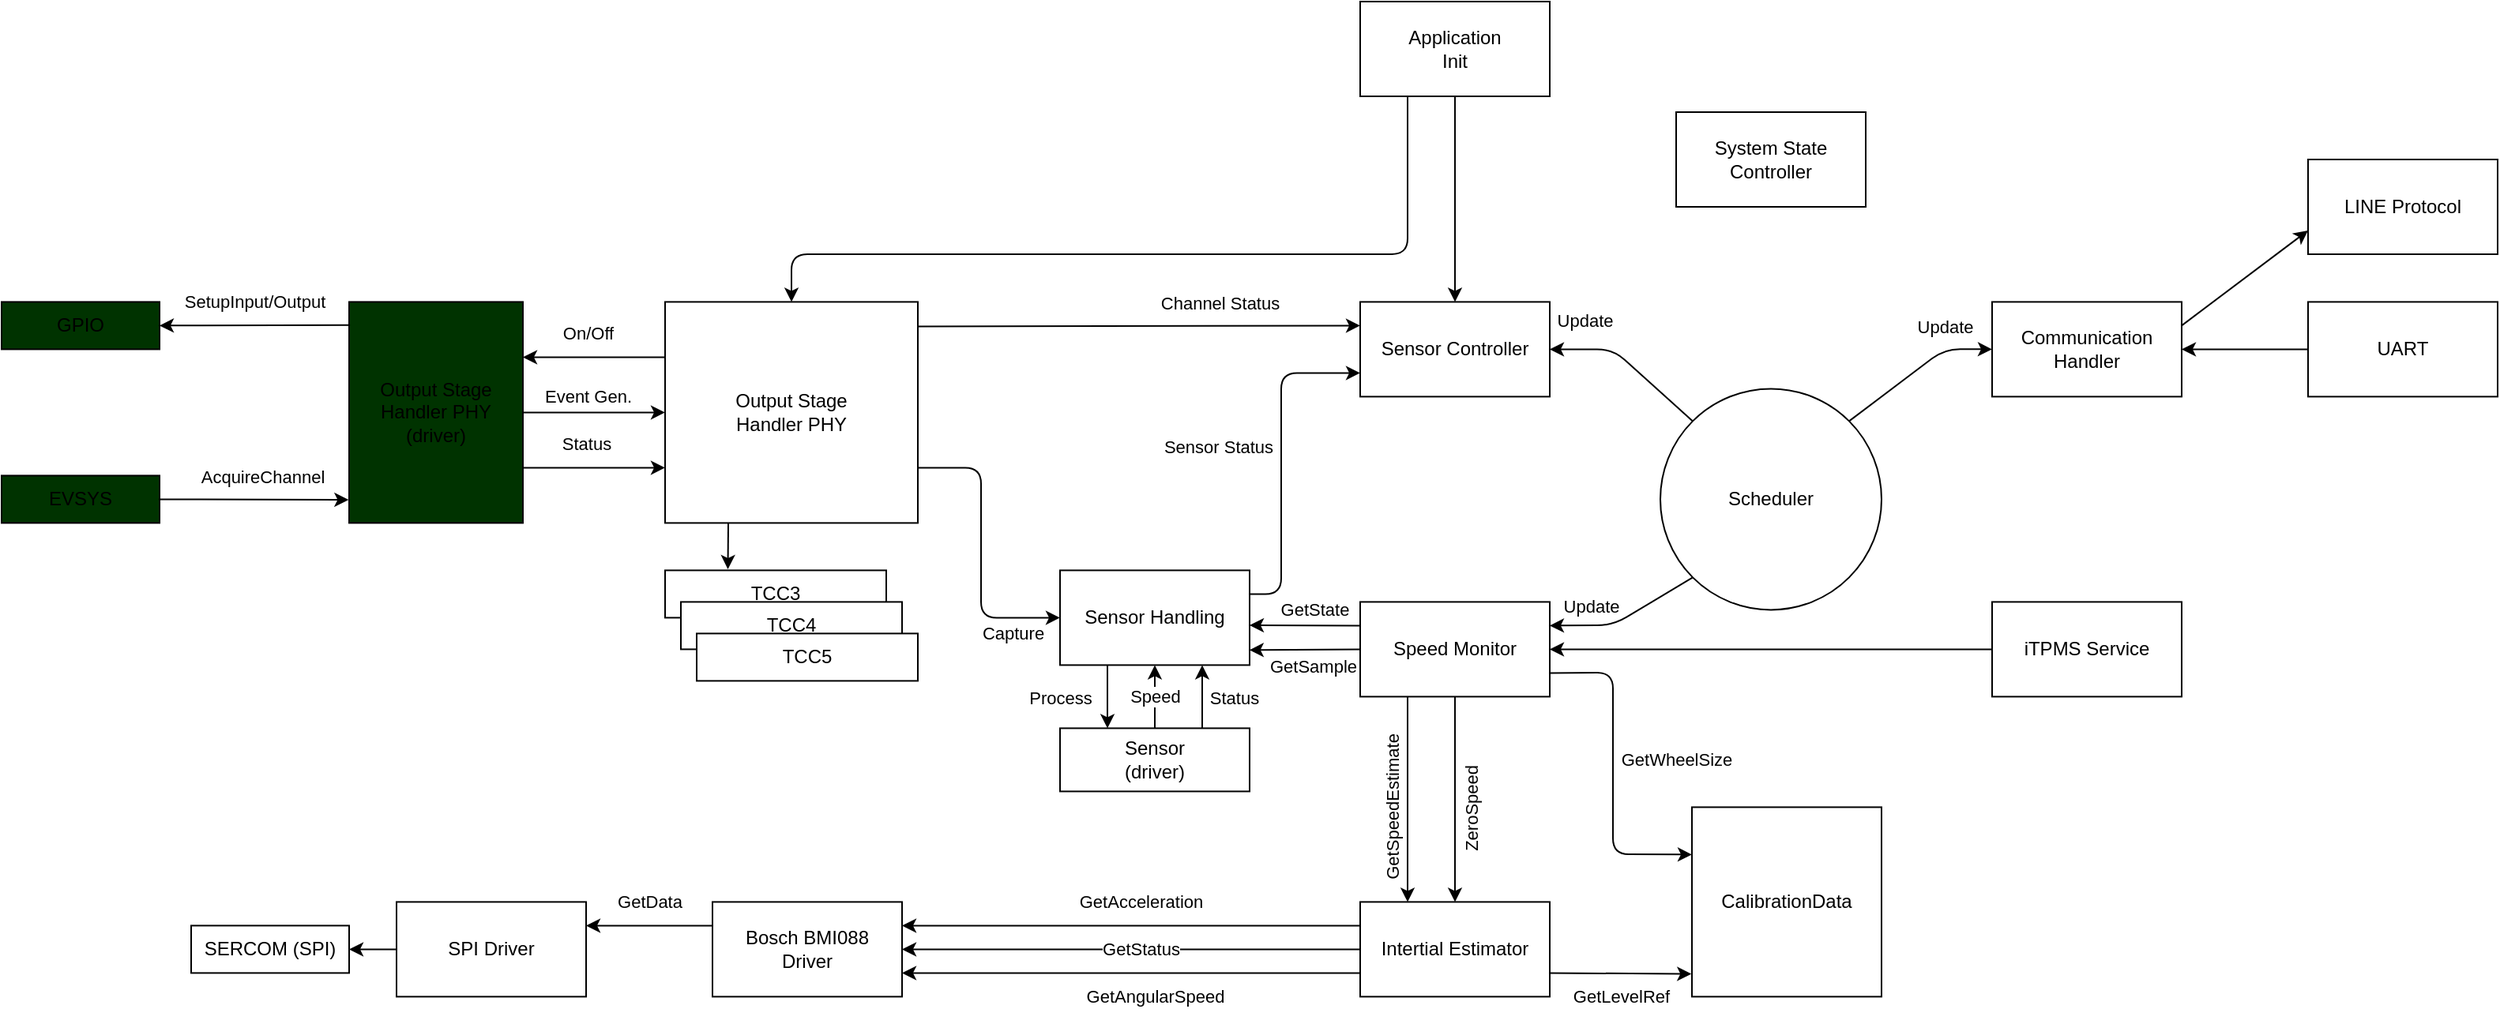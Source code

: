 <mxfile>
    <diagram id="AlEW_uBdbPDaVxX-R11b" name="Page-1">
        <mxGraphModel dx="1566" dy="760" grid="1" gridSize="10" guides="1" tooltips="1" connect="1" arrows="1" fold="1" page="0" pageScale="1" pageWidth="850" pageHeight="1100" math="0" shadow="0">
            <root>
                <mxCell id="0"/>
                <mxCell id="1" parent="0"/>
                <mxCell id="9" style="edgeStyle=none;html=1;exitX=1;exitY=0.5;exitDx=0;exitDy=0;entryX=0;entryY=0.5;entryDx=0;entryDy=0;" parent="1" source="2" target="3" edge="1">
                    <mxGeometry relative="1" as="geometry"/>
                </mxCell>
                <mxCell id="10" value="Event Gen." style="edgeLabel;html=1;align=center;verticalAlign=middle;resizable=0;points=[];" parent="9" vertex="1" connectable="0">
                    <mxGeometry x="0.142" relative="1" as="geometry">
                        <mxPoint x="-11" y="-10" as="offset"/>
                    </mxGeometry>
                </mxCell>
                <mxCell id="11" style="edgeStyle=none;html=1;exitX=1;exitY=0.75;exitDx=0;exitDy=0;entryX=0;entryY=0.75;entryDx=0;entryDy=0;" parent="1" source="2" target="3" edge="1">
                    <mxGeometry relative="1" as="geometry"/>
                </mxCell>
                <mxCell id="12" value="Status" style="edgeLabel;html=1;align=center;verticalAlign=middle;resizable=0;points=[];" parent="11" vertex="1" connectable="0">
                    <mxGeometry x="0.16" y="-1" relative="1" as="geometry">
                        <mxPoint x="-12" y="-16" as="offset"/>
                    </mxGeometry>
                </mxCell>
                <mxCell id="17" style="edgeStyle=none;html=1;exitX=0.009;exitY=0.105;exitDx=0;exitDy=0;entryX=1;entryY=0.5;entryDx=0;entryDy=0;exitPerimeter=0;" parent="1" source="2" target="13" edge="1">
                    <mxGeometry relative="1" as="geometry"/>
                </mxCell>
                <mxCell id="21" value="SetupInput/Output" style="edgeLabel;html=1;align=center;verticalAlign=middle;resizable=0;points=[];" parent="17" vertex="1" connectable="0">
                    <mxGeometry x="-0.352" y="1" relative="1" as="geometry">
                        <mxPoint x="-22" y="-16" as="offset"/>
                    </mxGeometry>
                </mxCell>
                <mxCell id="2" value="Output Stage&lt;br&gt;Handler PHY&lt;br&gt;(driver)" style="rounded=0;whiteSpace=wrap;html=1;fillColor=#003300;" parent="1" vertex="1">
                    <mxGeometry x="470" y="320.2" width="110" height="140" as="geometry"/>
                </mxCell>
                <mxCell id="7" style="edgeStyle=none;html=1;exitX=0;exitY=0.25;exitDx=0;exitDy=0;entryX=1;entryY=0.25;entryDx=0;entryDy=0;" parent="1" source="3" target="2" edge="1">
                    <mxGeometry relative="1" as="geometry"/>
                </mxCell>
                <mxCell id="8" value="On/Off" style="edgeLabel;html=1;align=center;verticalAlign=middle;resizable=0;points=[];" parent="7" vertex="1" connectable="0">
                    <mxGeometry x="-0.433" y="4" relative="1" as="geometry">
                        <mxPoint x="-24" y="-19" as="offset"/>
                    </mxGeometry>
                </mxCell>
                <mxCell id="26" style="edgeStyle=none;html=1;exitX=1;exitY=0.75;exitDx=0;exitDy=0;entryX=0;entryY=0.5;entryDx=0;entryDy=0;" parent="1" source="3" target="23" edge="1">
                    <mxGeometry relative="1" as="geometry">
                        <Array as="points">
                            <mxPoint x="870" y="425.2"/>
                            <mxPoint x="870" y="520.2"/>
                        </Array>
                    </mxGeometry>
                </mxCell>
                <mxCell id="27" value="Capture" style="edgeLabel;html=1;align=center;verticalAlign=middle;resizable=0;points=[];" parent="26" vertex="1" connectable="0">
                    <mxGeometry x="-0.166" y="1" relative="1" as="geometry">
                        <mxPoint x="19" y="68" as="offset"/>
                    </mxGeometry>
                </mxCell>
                <mxCell id="29" style="edgeStyle=none;html=1;entryX=0;entryY=0.25;entryDx=0;entryDy=0;exitX=0.995;exitY=0.111;exitDx=0;exitDy=0;exitPerimeter=0;" parent="1" source="3" target="25" edge="1">
                    <mxGeometry relative="1" as="geometry">
                        <mxPoint x="830" y="330.2" as="sourcePoint"/>
                    </mxGeometry>
                </mxCell>
                <mxCell id="30" value="Channel Status" style="edgeLabel;html=1;align=center;verticalAlign=middle;resizable=0;points=[];" parent="29" vertex="1" connectable="0">
                    <mxGeometry x="-0.292" y="-3" relative="1" as="geometry">
                        <mxPoint x="92" y="-18" as="offset"/>
                    </mxGeometry>
                </mxCell>
                <mxCell id="55" style="edgeStyle=none;html=1;exitX=0.25;exitY=1;exitDx=0;exitDy=0;entryX=0.284;entryY=-0.024;entryDx=0;entryDy=0;entryPerimeter=0;" parent="1" source="3" target="4" edge="1">
                    <mxGeometry relative="1" as="geometry"/>
                </mxCell>
                <mxCell id="3" value="Output Stage&lt;br&gt;Handler PHY" style="rounded=0;whiteSpace=wrap;html=1;" parent="1" vertex="1">
                    <mxGeometry x="670" y="320.2" width="160" height="140" as="geometry"/>
                </mxCell>
                <mxCell id="4" value="TCC3" style="rounded=0;whiteSpace=wrap;html=1;" parent="1" vertex="1">
                    <mxGeometry x="670" y="490.2" width="140" height="30" as="geometry"/>
                </mxCell>
                <mxCell id="5" value="TCC4" style="rounded=0;whiteSpace=wrap;html=1;" parent="1" vertex="1">
                    <mxGeometry x="680" y="510.2" width="140" height="30" as="geometry"/>
                </mxCell>
                <mxCell id="6" value="TCC5" style="rounded=0;whiteSpace=wrap;html=1;" parent="1" vertex="1">
                    <mxGeometry x="690" y="530.2" width="140" height="30" as="geometry"/>
                </mxCell>
                <mxCell id="13" value="GPIO" style="rounded=0;whiteSpace=wrap;html=1;fillColor=#003300;" parent="1" vertex="1">
                    <mxGeometry x="250" y="320.2" width="100" height="30" as="geometry"/>
                </mxCell>
                <mxCell id="19" style="edgeStyle=none;html=1;exitX=1;exitY=0.5;exitDx=0;exitDy=0;entryX=-0.003;entryY=0.895;entryDx=0;entryDy=0;entryPerimeter=0;" parent="1" source="16" target="2" edge="1">
                    <mxGeometry relative="1" as="geometry"/>
                </mxCell>
                <mxCell id="20" value="AcquireChannel" style="edgeLabel;html=1;align=center;verticalAlign=middle;resizable=0;points=[];" parent="19" vertex="1" connectable="0">
                    <mxGeometry x="0.464" y="-1" relative="1" as="geometry">
                        <mxPoint x="-23" y="-16" as="offset"/>
                    </mxGeometry>
                </mxCell>
                <mxCell id="16" value="EVSYS" style="rounded=0;whiteSpace=wrap;html=1;fillColor=#003300;" parent="1" vertex="1">
                    <mxGeometry x="250" y="430.2" width="100" height="30" as="geometry"/>
                </mxCell>
                <mxCell id="28" style="edgeStyle=none;html=1;exitX=1;exitY=0.25;exitDx=0;exitDy=0;entryX=0;entryY=0.75;entryDx=0;entryDy=0;" parent="1" source="23" target="25" edge="1">
                    <mxGeometry relative="1" as="geometry">
                        <Array as="points">
                            <mxPoint x="1060" y="505.2"/>
                            <mxPoint x="1060" y="365.2"/>
                        </Array>
                    </mxGeometry>
                </mxCell>
                <mxCell id="31" value="Sensor Status" style="edgeLabel;html=1;align=center;verticalAlign=middle;resizable=0;points=[];" parent="28" vertex="1" connectable="0">
                    <mxGeometry x="0.222" y="3" relative="1" as="geometry">
                        <mxPoint x="-37" y="15" as="offset"/>
                    </mxGeometry>
                </mxCell>
                <mxCell id="32" style="edgeStyle=none;html=1;exitX=0.25;exitY=1;exitDx=0;exitDy=0;entryX=0.25;entryY=0;entryDx=0;entryDy=0;" parent="1" source="23" target="24" edge="1">
                    <mxGeometry relative="1" as="geometry"/>
                </mxCell>
                <mxCell id="34" value="Process" style="edgeLabel;html=1;align=center;verticalAlign=middle;resizable=0;points=[];" parent="32" vertex="1" connectable="0">
                    <mxGeometry x="0.326" y="-1" relative="1" as="geometry">
                        <mxPoint x="-29" y="-6" as="offset"/>
                    </mxGeometry>
                </mxCell>
                <mxCell id="23" value="Sensor Handling" style="rounded=0;whiteSpace=wrap;html=1;" parent="1" vertex="1">
                    <mxGeometry x="920" y="490.2" width="120" height="60" as="geometry"/>
                </mxCell>
                <mxCell id="33" style="edgeStyle=none;html=1;exitX=0.75;exitY=0;exitDx=0;exitDy=0;entryX=0.75;entryY=1;entryDx=0;entryDy=0;" parent="1" source="24" target="23" edge="1">
                    <mxGeometry relative="1" as="geometry"/>
                </mxCell>
                <mxCell id="37" value="Status" style="edgeLabel;html=1;align=center;verticalAlign=middle;resizable=0;points=[];" parent="33" vertex="1" connectable="0">
                    <mxGeometry x="-0.22" y="-1" relative="1" as="geometry">
                        <mxPoint x="19" y="-4" as="offset"/>
                    </mxGeometry>
                </mxCell>
                <mxCell id="35" style="edgeStyle=none;html=1;exitX=0.5;exitY=0;exitDx=0;exitDy=0;entryX=0.5;entryY=1;entryDx=0;entryDy=0;" parent="1" source="24" target="23" edge="1">
                    <mxGeometry relative="1" as="geometry"/>
                </mxCell>
                <mxCell id="36" value="Speed" style="edgeLabel;html=1;align=center;verticalAlign=middle;resizable=0;points=[];" parent="35" vertex="1" connectable="0">
                    <mxGeometry x="-0.38" relative="1" as="geometry">
                        <mxPoint y="-8" as="offset"/>
                    </mxGeometry>
                </mxCell>
                <mxCell id="24" value="Sensor&lt;br&gt;(driver)" style="rounded=0;whiteSpace=wrap;html=1;" parent="1" vertex="1">
                    <mxGeometry x="920" y="590.2" width="120" height="40" as="geometry"/>
                </mxCell>
                <mxCell id="25" value="Sensor Controller" style="rounded=0;whiteSpace=wrap;html=1;" parent="1" vertex="1">
                    <mxGeometry x="1110" y="320.2" width="120" height="60" as="geometry"/>
                </mxCell>
                <mxCell id="41" style="edgeStyle=none;html=1;exitX=0;exitY=0;exitDx=0;exitDy=0;entryX=1;entryY=0.5;entryDx=0;entryDy=0;" parent="1" source="40" target="25" edge="1">
                    <mxGeometry relative="1" as="geometry">
                        <Array as="points">
                            <mxPoint x="1270" y="350.2"/>
                        </Array>
                    </mxGeometry>
                </mxCell>
                <mxCell id="42" value="Update" style="edgeLabel;html=1;align=center;verticalAlign=middle;resizable=0;points=[];" parent="41" vertex="1" connectable="0">
                    <mxGeometry x="0.224" y="1" relative="1" as="geometry">
                        <mxPoint x="-19" y="-21" as="offset"/>
                    </mxGeometry>
                </mxCell>
                <mxCell id="44" style="edgeStyle=none;html=1;exitX=0;exitY=1;exitDx=0;exitDy=0;entryX=1;entryY=0.25;entryDx=0;entryDy=0;" parent="1" source="40" target="43" edge="1">
                    <mxGeometry relative="1" as="geometry">
                        <Array as="points">
                            <mxPoint x="1270" y="525"/>
                        </Array>
                    </mxGeometry>
                </mxCell>
                <mxCell id="47" value="Update" style="edgeLabel;html=1;align=center;verticalAlign=middle;resizable=0;points=[];" parent="44" vertex="1" connectable="0">
                    <mxGeometry x="0.338" y="-1" relative="1" as="geometry">
                        <mxPoint x="-7" y="-11" as="offset"/>
                    </mxGeometry>
                </mxCell>
                <mxCell id="78" style="edgeStyle=none;html=1;exitX=1;exitY=0;exitDx=0;exitDy=0;entryX=0;entryY=0.5;entryDx=0;entryDy=0;" parent="1" source="40" target="77" edge="1">
                    <mxGeometry relative="1" as="geometry">
                        <Array as="points">
                            <mxPoint x="1480" y="350"/>
                        </Array>
                    </mxGeometry>
                </mxCell>
                <mxCell id="79" value="Update" style="edgeLabel;html=1;align=center;verticalAlign=middle;resizable=0;points=[];" parent="78" vertex="1" connectable="0">
                    <mxGeometry x="0.223" y="-2" relative="1" as="geometry">
                        <mxPoint x="8" y="-23" as="offset"/>
                    </mxGeometry>
                </mxCell>
                <mxCell id="40" value="Scheduler" style="ellipse;whiteSpace=wrap;html=1;aspect=fixed;" parent="1" vertex="1">
                    <mxGeometry x="1300" y="375.2" width="140" height="140" as="geometry"/>
                </mxCell>
                <mxCell id="52" style="edgeStyle=none;html=1;exitX=0;exitY=0.5;exitDx=0;exitDy=0;entryX=0.999;entryY=0.841;entryDx=0;entryDy=0;entryPerimeter=0;" parent="1" source="43" target="23" edge="1">
                    <mxGeometry relative="1" as="geometry"/>
                </mxCell>
                <mxCell id="54" value="GetSample" style="edgeLabel;html=1;align=center;verticalAlign=middle;resizable=0;points=[];rotation=0;" parent="52" vertex="1" connectable="0">
                    <mxGeometry x="-0.368" relative="1" as="geometry">
                        <mxPoint x="-8" y="10" as="offset"/>
                    </mxGeometry>
                </mxCell>
                <mxCell id="63" style="edgeStyle=none;html=1;exitX=0.25;exitY=1;exitDx=0;exitDy=0;entryX=0.25;entryY=0;entryDx=0;entryDy=0;" parent="1" source="43" target="57" edge="1">
                    <mxGeometry relative="1" as="geometry"/>
                </mxCell>
                <mxCell id="65" value="GetSpeedEstimate" style="edgeLabel;html=1;align=center;verticalAlign=middle;resizable=0;points=[];rotation=-90;" parent="63" vertex="1" connectable="0">
                    <mxGeometry x="0.402" y="-1" relative="1" as="geometry">
                        <mxPoint x="-9" y="-21" as="offset"/>
                    </mxGeometry>
                </mxCell>
                <mxCell id="64" style="edgeStyle=none;html=1;exitX=0.5;exitY=1;exitDx=0;exitDy=0;entryX=0.5;entryY=0;entryDx=0;entryDy=0;" parent="1" source="43" target="57" edge="1">
                    <mxGeometry relative="1" as="geometry"/>
                </mxCell>
                <mxCell id="66" value="ZeroSpeed" style="edgeLabel;html=1;align=center;verticalAlign=middle;resizable=0;points=[];rotation=-90;" parent="64" vertex="1" connectable="0">
                    <mxGeometry x="-0.249" y="3" relative="1" as="geometry">
                        <mxPoint x="7" y="22" as="offset"/>
                    </mxGeometry>
                </mxCell>
                <mxCell id="75" style="edgeStyle=none;html=1;exitX=1;exitY=0.75;exitDx=0;exitDy=0;entryX=0;entryY=0.25;entryDx=0;entryDy=0;" parent="1" source="43" target="71" edge="1">
                    <mxGeometry relative="1" as="geometry">
                        <Array as="points">
                            <mxPoint x="1270" y="555"/>
                            <mxPoint x="1270" y="670"/>
                        </Array>
                    </mxGeometry>
                </mxCell>
                <mxCell id="76" value="GetWheelSize" style="edgeLabel;html=1;align=center;verticalAlign=middle;resizable=0;points=[];" parent="75" vertex="1" connectable="0">
                    <mxGeometry x="-0.17" y="1" relative="1" as="geometry">
                        <mxPoint x="39" y="10" as="offset"/>
                    </mxGeometry>
                </mxCell>
                <mxCell id="92" style="edgeStyle=none;html=1;exitX=0;exitY=0.25;exitDx=0;exitDy=0;" parent="1" source="43" edge="1">
                    <mxGeometry relative="1" as="geometry">
                        <mxPoint x="1040" y="525" as="targetPoint"/>
                    </mxGeometry>
                </mxCell>
                <mxCell id="93" value="GetState" style="edgeLabel;html=1;align=center;verticalAlign=middle;resizable=0;points=[];" parent="92" vertex="1" connectable="0">
                    <mxGeometry x="0.249" y="1" relative="1" as="geometry">
                        <mxPoint x="14" y="-11" as="offset"/>
                    </mxGeometry>
                </mxCell>
                <mxCell id="43" value="Speed Monitor" style="rounded=0;whiteSpace=wrap;html=1;" parent="1" vertex="1">
                    <mxGeometry x="1110" y="510.2" width="120" height="60" as="geometry"/>
                </mxCell>
                <mxCell id="45" value="SERCOM (SPI)" style="rounded=0;whiteSpace=wrap;html=1;" parent="1" vertex="1">
                    <mxGeometry x="370" y="715.2" width="100" height="30" as="geometry"/>
                </mxCell>
                <mxCell id="67" style="edgeStyle=none;html=1;exitX=0;exitY=0.5;exitDx=0;exitDy=0;entryX=1;entryY=0.5;entryDx=0;entryDy=0;" parent="1" source="46" target="45" edge="1">
                    <mxGeometry relative="1" as="geometry"/>
                </mxCell>
                <mxCell id="46" value="SPI Driver" style="rounded=0;whiteSpace=wrap;html=1;" parent="1" vertex="1">
                    <mxGeometry x="500" y="700.2" width="120" height="60" as="geometry"/>
                </mxCell>
                <mxCell id="56" style="edgeStyle=none;html=1;exitX=0;exitY=0.25;exitDx=0;exitDy=0;entryX=1;entryY=0.25;entryDx=0;entryDy=0;" parent="1" source="50" target="46" edge="1">
                    <mxGeometry relative="1" as="geometry"/>
                </mxCell>
                <mxCell id="68" value="GetData" style="edgeLabel;html=1;align=center;verticalAlign=middle;resizable=0;points=[];" parent="56" vertex="1" connectable="0">
                    <mxGeometry x="0.29" y="1" relative="1" as="geometry">
                        <mxPoint x="11" y="-16" as="offset"/>
                    </mxGeometry>
                </mxCell>
                <mxCell id="50" value="Bosch BMI088&lt;br&gt;Driver" style="rounded=0;whiteSpace=wrap;html=1;" parent="1" vertex="1">
                    <mxGeometry x="700" y="700.2" width="120" height="60" as="geometry"/>
                </mxCell>
                <mxCell id="59" style="edgeStyle=none;html=1;exitX=0;exitY=0.25;exitDx=0;exitDy=0;entryX=1;entryY=0.25;entryDx=0;entryDy=0;" parent="1" source="57" target="50" edge="1">
                    <mxGeometry relative="1" as="geometry"/>
                </mxCell>
                <mxCell id="61" value="GetAcceleration" style="edgeLabel;html=1;align=center;verticalAlign=middle;resizable=0;points=[];" parent="59" vertex="1" connectable="0">
                    <mxGeometry x="-0.209" y="2" relative="1" as="geometry">
                        <mxPoint x="-25" y="-17" as="offset"/>
                    </mxGeometry>
                </mxCell>
                <mxCell id="60" style="edgeStyle=none;html=1;exitX=0;exitY=0.75;exitDx=0;exitDy=0;entryX=1;entryY=0.75;entryDx=0;entryDy=0;" parent="1" source="57" target="50" edge="1">
                    <mxGeometry relative="1" as="geometry"/>
                </mxCell>
                <mxCell id="62" value="GetAngularSpeed" style="edgeLabel;html=1;align=center;verticalAlign=middle;resizable=0;points=[];" parent="60" vertex="1" connectable="0">
                    <mxGeometry x="-0.324" relative="1" as="geometry">
                        <mxPoint x="-32" y="15" as="offset"/>
                    </mxGeometry>
                </mxCell>
                <mxCell id="69" style="edgeStyle=none;html=1;exitX=0;exitY=0.5;exitDx=0;exitDy=0;entryX=1;entryY=0.5;entryDx=0;entryDy=0;" parent="1" source="57" target="50" edge="1">
                    <mxGeometry relative="1" as="geometry"/>
                </mxCell>
                <mxCell id="70" value="GetStatus" style="edgeLabel;html=1;align=center;verticalAlign=middle;resizable=0;points=[];" parent="69" vertex="1" connectable="0">
                    <mxGeometry x="-0.395" y="4" relative="1" as="geometry">
                        <mxPoint x="-52" y="-4" as="offset"/>
                    </mxGeometry>
                </mxCell>
                <mxCell id="73" style="edgeStyle=none;html=1;exitX=1;exitY=0.75;exitDx=0;exitDy=0;entryX=-0.003;entryY=0.88;entryDx=0;entryDy=0;entryPerimeter=0;" parent="1" source="57" target="71" edge="1">
                    <mxGeometry relative="1" as="geometry"/>
                </mxCell>
                <mxCell id="74" value="GetLevelRef" style="edgeLabel;html=1;align=center;verticalAlign=middle;resizable=0;points=[];" parent="73" vertex="1" connectable="0">
                    <mxGeometry x="0.535" y="-3" relative="1" as="geometry">
                        <mxPoint x="-24" y="11" as="offset"/>
                    </mxGeometry>
                </mxCell>
                <mxCell id="57" value="Intertial Estimator" style="rounded=0;whiteSpace=wrap;html=1;" parent="1" vertex="1">
                    <mxGeometry x="1110" y="700.2" width="120" height="60" as="geometry"/>
                </mxCell>
                <mxCell id="71" value="CalibrationData" style="rounded=0;whiteSpace=wrap;html=1;" parent="1" vertex="1">
                    <mxGeometry x="1320" y="640.2" width="120" height="120" as="geometry"/>
                </mxCell>
                <mxCell id="88" style="edgeStyle=none;html=1;exitX=1;exitY=0.25;exitDx=0;exitDy=0;entryX=0;entryY=0.75;entryDx=0;entryDy=0;" parent="1" source="77" target="86" edge="1">
                    <mxGeometry relative="1" as="geometry"/>
                </mxCell>
                <mxCell id="77" value="Communication&lt;br&gt;Handler" style="rounded=0;whiteSpace=wrap;html=1;" parent="1" vertex="1">
                    <mxGeometry x="1510" y="320.2" width="120" height="60" as="geometry"/>
                </mxCell>
                <mxCell id="82" style="edgeStyle=none;html=1;exitX=0;exitY=0.5;exitDx=0;exitDy=0;entryX=1;entryY=0.5;entryDx=0;entryDy=0;" parent="1" source="80" target="43" edge="1">
                    <mxGeometry relative="1" as="geometry"/>
                </mxCell>
                <mxCell id="80" value="iTPMS Service" style="rounded=0;whiteSpace=wrap;html=1;" parent="1" vertex="1">
                    <mxGeometry x="1510" y="510.2" width="120" height="60" as="geometry"/>
                </mxCell>
                <mxCell id="81" value="System State&lt;br&gt;Controller" style="rounded=0;whiteSpace=wrap;html=1;" parent="1" vertex="1">
                    <mxGeometry x="1310" y="200" width="120" height="60" as="geometry"/>
                </mxCell>
                <mxCell id="91" style="edgeStyle=none;html=1;exitX=0.5;exitY=1;exitDx=0;exitDy=0;entryX=0.5;entryY=0;entryDx=0;entryDy=0;" parent="1" source="83" target="25" edge="1">
                    <mxGeometry relative="1" as="geometry"/>
                </mxCell>
                <mxCell id="94" style="edgeStyle=none;html=1;exitX=0.25;exitY=1;exitDx=0;exitDy=0;entryX=0.5;entryY=0;entryDx=0;entryDy=0;" edge="1" parent="1" source="83" target="3">
                    <mxGeometry relative="1" as="geometry">
                        <Array as="points">
                            <mxPoint x="1140" y="290"/>
                            <mxPoint x="750" y="290"/>
                        </Array>
                    </mxGeometry>
                </mxCell>
                <mxCell id="83" value="Application&lt;br&gt;Init" style="rounded=0;whiteSpace=wrap;html=1;" parent="1" vertex="1">
                    <mxGeometry x="1110" y="130" width="120" height="60" as="geometry"/>
                </mxCell>
                <mxCell id="87" style="edgeStyle=none;html=1;exitX=0;exitY=0.5;exitDx=0;exitDy=0;entryX=1;entryY=0.5;entryDx=0;entryDy=0;" parent="1" source="84" target="77" edge="1">
                    <mxGeometry relative="1" as="geometry"/>
                </mxCell>
                <mxCell id="84" value="UART" style="rounded=0;whiteSpace=wrap;html=1;" parent="1" vertex="1">
                    <mxGeometry x="1710" y="320.2" width="120" height="60" as="geometry"/>
                </mxCell>
                <mxCell id="86" value="LINE Protocol" style="rounded=0;whiteSpace=wrap;html=1;" parent="1" vertex="1">
                    <mxGeometry x="1710" y="230" width="120" height="60" as="geometry"/>
                </mxCell>
            </root>
        </mxGraphModel>
    </diagram>
</mxfile>
